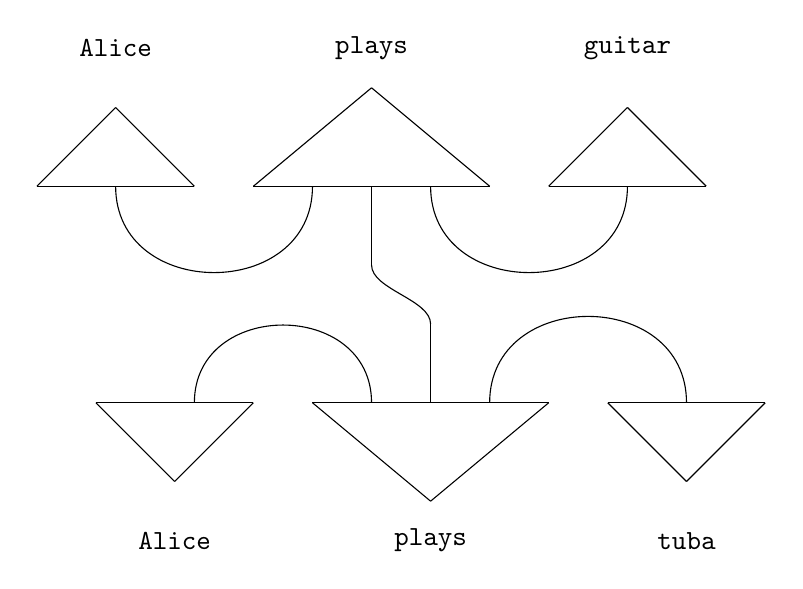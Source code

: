 \begin{tikzpicture}
	\begin{pgfonlayer}{nodelayer}
		\node [style=none] (0) at (8.25, 1.75) {\texttt{guitar}};
		\node [style=none] (1) at (0.75, 0) {};
		\node [style=none] (2) at (2.75, 0) {};
		\node [style=none] (3) at (1.75, 1) {};
		\node [style=none] (4) at (1.75, 0) {};
		\node [style=none] (5) at (7.25, 0) {};
		\node [style=none] (6) at (9.25, 0) {};
		\node [style=none] (7) at (8.25, 1) {};
		\node [style=none] (8) at (8.25, 0) {};
		\node [style=none] (9) at (3.5, 0) {};
		\node [style=none] (10) at (6.5, 0) {};
		\node [style=none] (11) at (5, 1.25) {};
		\node [style=none] (12) at (4, 0) {};
		\node [style=none] (13) at (5, 0) {};
		\node [style=none] (14) at (5.75, 0) {};
		\node [style=none] (15) at (5, -1) {};
		\node [style=none] (16) at (1.75, 0) {};
		\node [style=none] (17) at (4.25, 0) {};
		\node [style=none] (18) at (5.75, 0) {};
		\node [style=none] (19) at (8.25, 0) {};
		\node [style=none] (20) at (5, 1.75) {\texttt{plays}};
		\node [style=none] (21) at (1.75, 1.75) {\texttt{Alice}};
		\node [style=none] (22) at (9, -4.5) {\texttt{tuba}};
		\node [style=none] (23) at (1.5, -2.75) {};
		\node [style=none] (24) at (3.5, -2.75) {};
		\node [style=none] (25) at (2.5, -3.75) {};
		\node [style=none] (26) at (2.5, -2.75) {};
		\node [style=none] (27) at (8, -2.75) {};
		\node [style=none] (28) at (10, -2.75) {};
		\node [style=none] (29) at (9, -3.75) {};
		\node [style=none] (30) at (9, -2.75) {};
		\node [style=none] (31) at (4.25, -2.75) {};
		\node [style=none] (32) at (7.25, -2.75) {};
		\node [style=none] (33) at (5.75, -4) {};
		\node [style=none] (34) at (5, -2.75) {};
		\node [style=none] (35) at (5.75, -2.75) {};
		\node [style=none] (36) at (6.5, -2.75) {};
		\node [style=none] (37) at (2.5, -2.75) {};
		\node [style=none] (38) at (9, -2.75) {};
		\node [style=none] (39) at (5.75, -4.5) {\texttt{plays}};
		\node [style=none] (40) at (2.5, -4.5) {\texttt{Alice}};
		\node [style=none] (41) at (5, -2.75) {};
		\node [style=none] (42) at (2.75, -2.75) {};
		\node [style=none] (43) at (9, -2.75) {};
		\node [style=none] (44) at (9, -2.75) {};
		\node [style=none] (45) at (6.5, -2.75) {};
		\node [style=none] (46) at (5.75, -1.75) {};
	\end{pgfonlayer}
	\begin{pgfonlayer}{edgelayer}
		\draw [style=none] (1.center) to (2.center);
		\draw [style=none] (2.center) to (3.center);
		\draw [style=none] (3.center) to (1.center);
		\draw [style=none] (5.center) to (6.center);
		\draw [style=none] (6.center) to (7.center);
		\draw [style=none] (7.center) to (5.center);
		\draw [style=none] (9.center) to (10.center);
		\draw [style=none] (11.center) to (9.center);
		\draw [style=none] (11.center) to (10.center);
		\draw (13.center) to (15.center);
		\draw [style=none, bend left=270, looseness=1.50] (16.center) to (17.center);
		\draw (16.center) to (4.center);
		\draw (17.center) to (12.center);
		\draw [style=none, bend left=270, looseness=1.50] (18.center) to (19.center);
		\draw (19.center) to (8.center);
		\draw (18.center) to (14.center);
		\draw [style=none] (23.center) to (24.center);
		\draw [style=none] (24.center) to (25.center);
		\draw [style=none] (25.center) to (23.center);
		\draw [style=none] (27.center) to (28.center);
		\draw [style=none] (28.center) to (29.center);
		\draw [style=none] (29.center) to (27.center);
		\draw [style=none] (31.center) to (32.center);
		\draw [style=none] (33.center) to (31.center);
		\draw [style=none] (33.center) to (32.center);
		\draw (37.center) to (26.center);
		\draw (38.center) to (30.center);
		\draw [style=none, bend left=270, looseness=1.50] (41.center) to (42.center);
		\draw [style=none, bend left=270, looseness=1.50] (44.center) to (45.center);
		\draw (44.center) to (43.center);
		\draw (46.center) to (35.center);
		\draw [in=-90, out=90, looseness=0.75] (46.center) to (15.center);
	\end{pgfonlayer}
\end{tikzpicture}
